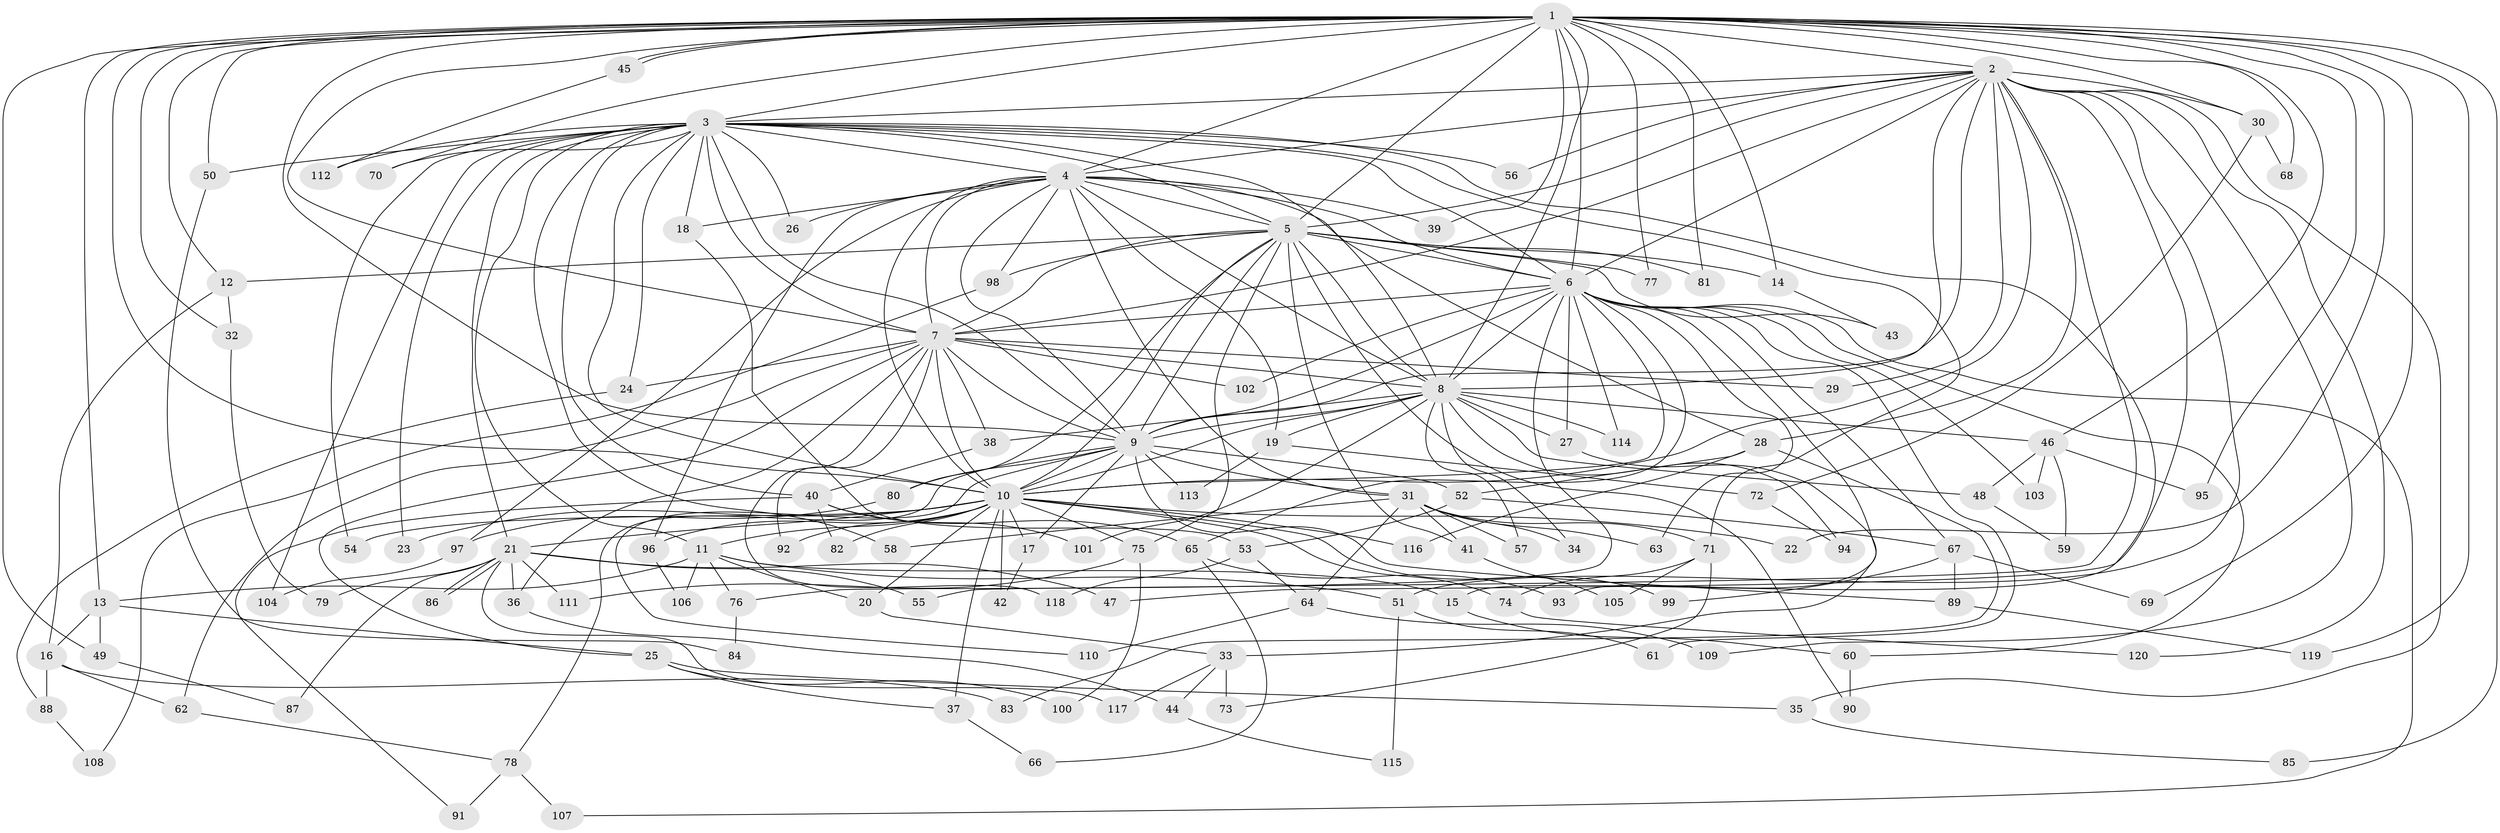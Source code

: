 // Generated by graph-tools (version 1.1) at 2025/49/03/09/25 03:49:40]
// undirected, 120 vertices, 265 edges
graph export_dot {
graph [start="1"]
  node [color=gray90,style=filled];
  1;
  2;
  3;
  4;
  5;
  6;
  7;
  8;
  9;
  10;
  11;
  12;
  13;
  14;
  15;
  16;
  17;
  18;
  19;
  20;
  21;
  22;
  23;
  24;
  25;
  26;
  27;
  28;
  29;
  30;
  31;
  32;
  33;
  34;
  35;
  36;
  37;
  38;
  39;
  40;
  41;
  42;
  43;
  44;
  45;
  46;
  47;
  48;
  49;
  50;
  51;
  52;
  53;
  54;
  55;
  56;
  57;
  58;
  59;
  60;
  61;
  62;
  63;
  64;
  65;
  66;
  67;
  68;
  69;
  70;
  71;
  72;
  73;
  74;
  75;
  76;
  77;
  78;
  79;
  80;
  81;
  82;
  83;
  84;
  85;
  86;
  87;
  88;
  89;
  90;
  91;
  92;
  93;
  94;
  95;
  96;
  97;
  98;
  99;
  100;
  101;
  102;
  103;
  104;
  105;
  106;
  107;
  108;
  109;
  110;
  111;
  112;
  113;
  114;
  115;
  116;
  117;
  118;
  119;
  120;
  1 -- 2;
  1 -- 3;
  1 -- 4;
  1 -- 5;
  1 -- 6;
  1 -- 7;
  1 -- 8;
  1 -- 9;
  1 -- 10;
  1 -- 12;
  1 -- 13;
  1 -- 14;
  1 -- 22;
  1 -- 30;
  1 -- 32;
  1 -- 39;
  1 -- 45;
  1 -- 45;
  1 -- 46;
  1 -- 49;
  1 -- 50;
  1 -- 68;
  1 -- 69;
  1 -- 70;
  1 -- 77;
  1 -- 81;
  1 -- 85;
  1 -- 95;
  1 -- 119;
  2 -- 3;
  2 -- 4;
  2 -- 5;
  2 -- 6;
  2 -- 7;
  2 -- 8;
  2 -- 9;
  2 -- 10;
  2 -- 28;
  2 -- 29;
  2 -- 30;
  2 -- 35;
  2 -- 47;
  2 -- 51;
  2 -- 55;
  2 -- 56;
  2 -- 109;
  2 -- 120;
  3 -- 4;
  3 -- 5;
  3 -- 6;
  3 -- 7;
  3 -- 8;
  3 -- 9;
  3 -- 10;
  3 -- 11;
  3 -- 15;
  3 -- 18;
  3 -- 21;
  3 -- 23;
  3 -- 24;
  3 -- 26;
  3 -- 40;
  3 -- 50;
  3 -- 54;
  3 -- 56;
  3 -- 58;
  3 -- 70;
  3 -- 71;
  3 -- 104;
  3 -- 112;
  4 -- 5;
  4 -- 6;
  4 -- 7;
  4 -- 8;
  4 -- 9;
  4 -- 10;
  4 -- 18;
  4 -- 19;
  4 -- 26;
  4 -- 28;
  4 -- 31;
  4 -- 39;
  4 -- 96;
  4 -- 97;
  4 -- 98;
  5 -- 6;
  5 -- 7;
  5 -- 8;
  5 -- 9;
  5 -- 10;
  5 -- 12;
  5 -- 14;
  5 -- 41;
  5 -- 43;
  5 -- 75;
  5 -- 77;
  5 -- 80;
  5 -- 81;
  5 -- 90;
  5 -- 98;
  6 -- 7;
  6 -- 8;
  6 -- 9;
  6 -- 10;
  6 -- 27;
  6 -- 60;
  6 -- 61;
  6 -- 63;
  6 -- 65;
  6 -- 67;
  6 -- 76;
  6 -- 93;
  6 -- 102;
  6 -- 103;
  6 -- 107;
  6 -- 114;
  7 -- 8;
  7 -- 9;
  7 -- 10;
  7 -- 24;
  7 -- 25;
  7 -- 29;
  7 -- 36;
  7 -- 38;
  7 -- 62;
  7 -- 92;
  7 -- 102;
  7 -- 118;
  8 -- 9;
  8 -- 10;
  8 -- 19;
  8 -- 27;
  8 -- 34;
  8 -- 38;
  8 -- 46;
  8 -- 48;
  8 -- 57;
  8 -- 94;
  8 -- 101;
  8 -- 114;
  9 -- 10;
  9 -- 17;
  9 -- 31;
  9 -- 52;
  9 -- 78;
  9 -- 80;
  9 -- 89;
  9 -- 110;
  9 -- 113;
  10 -- 11;
  10 -- 17;
  10 -- 20;
  10 -- 21;
  10 -- 22;
  10 -- 23;
  10 -- 37;
  10 -- 42;
  10 -- 54;
  10 -- 74;
  10 -- 75;
  10 -- 82;
  10 -- 92;
  10 -- 96;
  10 -- 99;
  10 -- 116;
  11 -- 13;
  11 -- 15;
  11 -- 20;
  11 -- 51;
  11 -- 76;
  11 -- 106;
  12 -- 16;
  12 -- 32;
  13 -- 16;
  13 -- 25;
  13 -- 49;
  14 -- 43;
  15 -- 60;
  16 -- 62;
  16 -- 83;
  16 -- 88;
  17 -- 42;
  18 -- 53;
  19 -- 72;
  19 -- 113;
  20 -- 33;
  21 -- 36;
  21 -- 47;
  21 -- 55;
  21 -- 79;
  21 -- 86;
  21 -- 86;
  21 -- 87;
  21 -- 111;
  21 -- 117;
  24 -- 88;
  25 -- 35;
  25 -- 37;
  25 -- 100;
  27 -- 33;
  28 -- 52;
  28 -- 83;
  28 -- 116;
  30 -- 68;
  30 -- 72;
  31 -- 34;
  31 -- 41;
  31 -- 57;
  31 -- 58;
  31 -- 63;
  31 -- 64;
  31 -- 71;
  32 -- 79;
  33 -- 44;
  33 -- 73;
  33 -- 117;
  35 -- 85;
  36 -- 44;
  37 -- 66;
  38 -- 40;
  40 -- 65;
  40 -- 82;
  40 -- 91;
  40 -- 101;
  41 -- 105;
  44 -- 115;
  45 -- 112;
  46 -- 48;
  46 -- 59;
  46 -- 95;
  46 -- 103;
  48 -- 59;
  49 -- 87;
  50 -- 84;
  51 -- 61;
  51 -- 115;
  52 -- 53;
  52 -- 67;
  53 -- 64;
  53 -- 118;
  60 -- 90;
  62 -- 78;
  64 -- 109;
  64 -- 110;
  65 -- 66;
  65 -- 93;
  67 -- 69;
  67 -- 89;
  67 -- 99;
  71 -- 73;
  71 -- 74;
  71 -- 105;
  72 -- 94;
  74 -- 120;
  75 -- 100;
  75 -- 111;
  76 -- 84;
  78 -- 91;
  78 -- 107;
  80 -- 97;
  88 -- 108;
  89 -- 119;
  96 -- 106;
  97 -- 104;
  98 -- 108;
}
